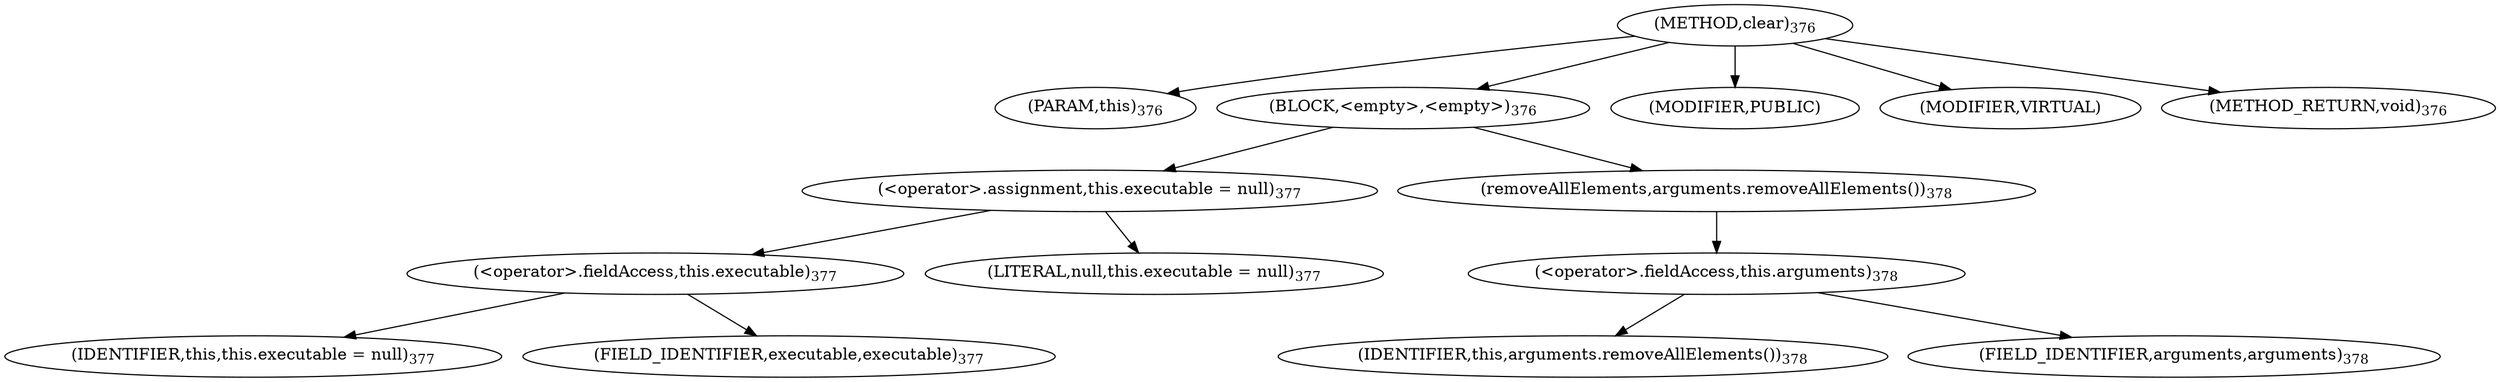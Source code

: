 digraph "clear" {  
"858" [label = <(METHOD,clear)<SUB>376</SUB>> ]
"859" [label = <(PARAM,this)<SUB>376</SUB>> ]
"860" [label = <(BLOCK,&lt;empty&gt;,&lt;empty&gt;)<SUB>376</SUB>> ]
"861" [label = <(&lt;operator&gt;.assignment,this.executable = null)<SUB>377</SUB>> ]
"862" [label = <(&lt;operator&gt;.fieldAccess,this.executable)<SUB>377</SUB>> ]
"863" [label = <(IDENTIFIER,this,this.executable = null)<SUB>377</SUB>> ]
"864" [label = <(FIELD_IDENTIFIER,executable,executable)<SUB>377</SUB>> ]
"865" [label = <(LITERAL,null,this.executable = null)<SUB>377</SUB>> ]
"866" [label = <(removeAllElements,arguments.removeAllElements())<SUB>378</SUB>> ]
"867" [label = <(&lt;operator&gt;.fieldAccess,this.arguments)<SUB>378</SUB>> ]
"868" [label = <(IDENTIFIER,this,arguments.removeAllElements())<SUB>378</SUB>> ]
"869" [label = <(FIELD_IDENTIFIER,arguments,arguments)<SUB>378</SUB>> ]
"870" [label = <(MODIFIER,PUBLIC)> ]
"871" [label = <(MODIFIER,VIRTUAL)> ]
"872" [label = <(METHOD_RETURN,void)<SUB>376</SUB>> ]
  "858" -> "859" 
  "858" -> "860" 
  "858" -> "870" 
  "858" -> "871" 
  "858" -> "872" 
  "860" -> "861" 
  "860" -> "866" 
  "861" -> "862" 
  "861" -> "865" 
  "862" -> "863" 
  "862" -> "864" 
  "866" -> "867" 
  "867" -> "868" 
  "867" -> "869" 
}
